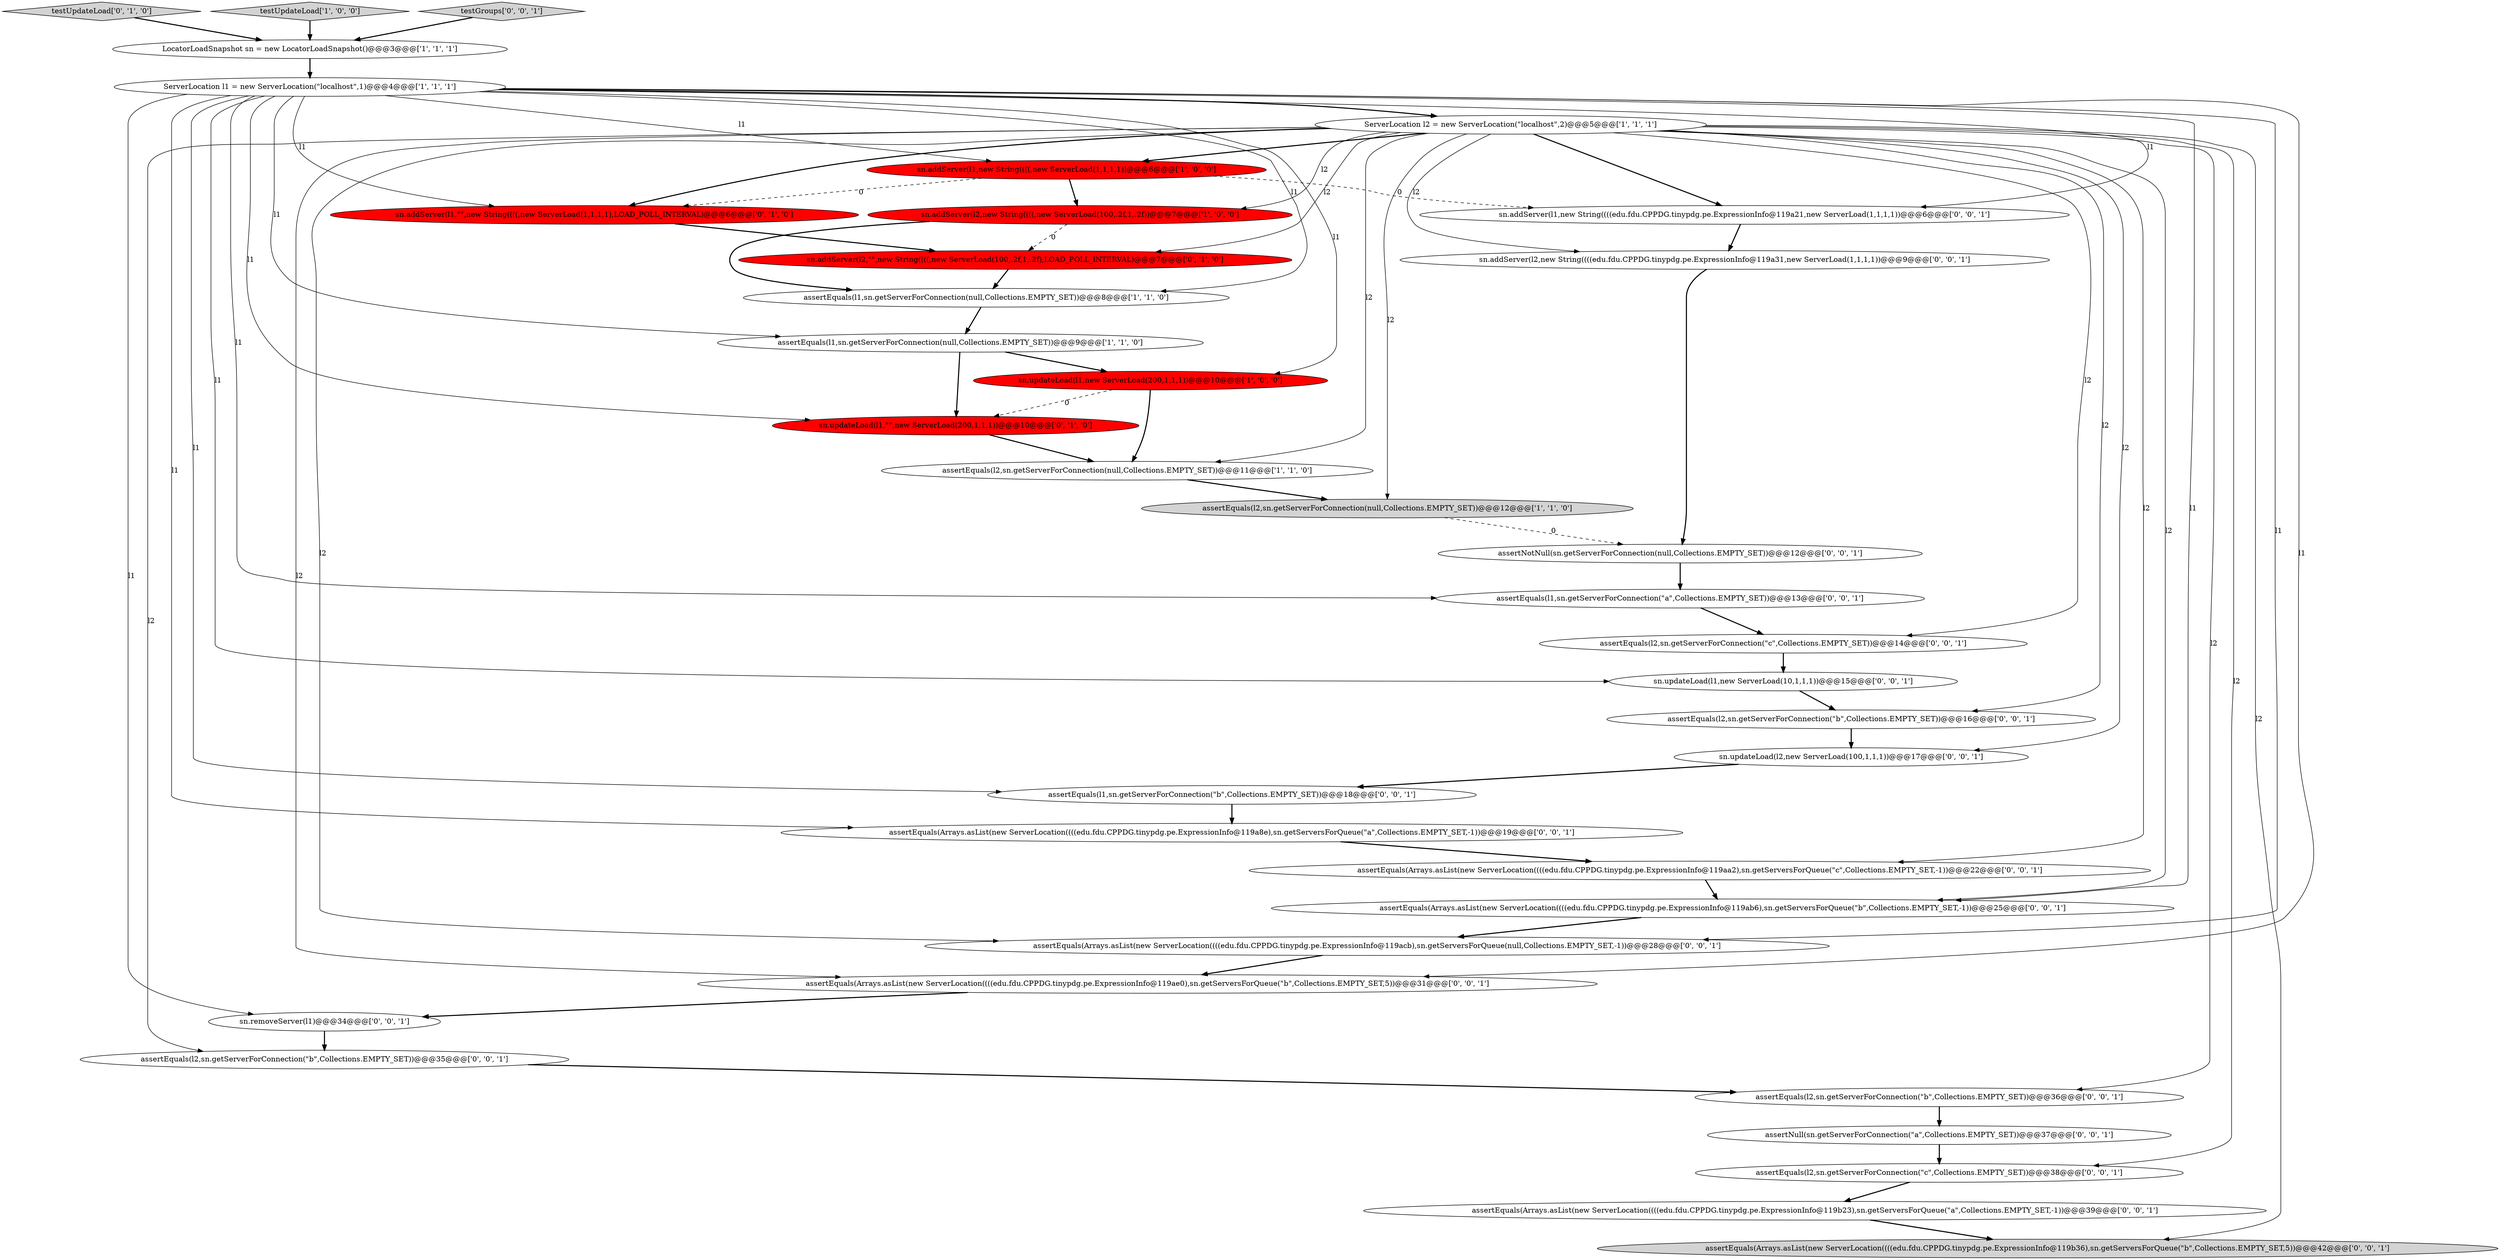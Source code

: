 digraph {
20 [style = filled, label = "assertNotNull(sn.getServerForConnection(null,Collections.EMPTY_SET))@@@12@@@['0', '0', '1']", fillcolor = white, shape = ellipse image = "AAA0AAABBB3BBB"];
31 [style = filled, label = "assertEquals(Arrays.asList(new ServerLocation((((edu.fdu.CPPDG.tinypdg.pe.ExpressionInfo@119acb),sn.getServersForQueue(null,Collections.EMPTY_SET,-1))@@@28@@@['0', '0', '1']", fillcolor = white, shape = ellipse image = "AAA0AAABBB3BBB"];
10 [style = filled, label = "assertEquals(l2,sn.getServerForConnection(null,Collections.EMPTY_SET))@@@11@@@['1', '1', '0']", fillcolor = white, shape = ellipse image = "AAA0AAABBB1BBB"];
13 [style = filled, label = "sn.addServer(l1,\"\",new String((((,new ServerLoad(1,1,1,1),LOAD_POLL_INTERVAL)@@@6@@@['0', '1', '0']", fillcolor = red, shape = ellipse image = "AAA1AAABBB2BBB"];
4 [style = filled, label = "sn.addServer(l1,new String((((,new ServerLoad(1,1,1,1))@@@6@@@['1', '0', '0']", fillcolor = red, shape = ellipse image = "AAA1AAABBB1BBB"];
12 [style = filled, label = "sn.updateLoad(l1,\"\",new ServerLoad(200,1,1,1))@@@10@@@['0', '1', '0']", fillcolor = red, shape = ellipse image = "AAA1AAABBB2BBB"];
28 [style = filled, label = "assertEquals(l2,sn.getServerForConnection(\"c\",Collections.EMPTY_SET))@@@14@@@['0', '0', '1']", fillcolor = white, shape = ellipse image = "AAA0AAABBB3BBB"];
29 [style = filled, label = "assertEquals(Arrays.asList(new ServerLocation((((edu.fdu.CPPDG.tinypdg.pe.ExpressionInfo@119aa2),sn.getServersForQueue(\"c\",Collections.EMPTY_SET,-1))@@@22@@@['0', '0', '1']", fillcolor = white, shape = ellipse image = "AAA0AAABBB3BBB"];
24 [style = filled, label = "sn.removeServer(l1)@@@34@@@['0', '0', '1']", fillcolor = white, shape = ellipse image = "AAA0AAABBB3BBB"];
11 [style = filled, label = "testUpdateLoad['0', '1', '0']", fillcolor = lightgray, shape = diamond image = "AAA0AAABBB2BBB"];
8 [style = filled, label = "ServerLocation l2 = new ServerLocation(\"localhost\",2)@@@5@@@['1', '1', '1']", fillcolor = white, shape = ellipse image = "AAA0AAABBB1BBB"];
27 [style = filled, label = "assertEquals(Arrays.asList(new ServerLocation((((edu.fdu.CPPDG.tinypdg.pe.ExpressionInfo@119ab6),sn.getServersForQueue(\"b\",Collections.EMPTY_SET,-1))@@@25@@@['0', '0', '1']", fillcolor = white, shape = ellipse image = "AAA0AAABBB3BBB"];
9 [style = filled, label = "ServerLocation l1 = new ServerLocation(\"localhost\",1)@@@4@@@['1', '1', '1']", fillcolor = white, shape = ellipse image = "AAA0AAABBB1BBB"];
1 [style = filled, label = "sn.updateLoad(l1,new ServerLoad(200,1,1,1))@@@10@@@['1', '0', '0']", fillcolor = red, shape = ellipse image = "AAA1AAABBB1BBB"];
0 [style = filled, label = "assertEquals(l1,sn.getServerForConnection(null,Collections.EMPTY_SET))@@@8@@@['1', '1', '0']", fillcolor = white, shape = ellipse image = "AAA0AAABBB1BBB"];
3 [style = filled, label = "testUpdateLoad['1', '0', '0']", fillcolor = lightgray, shape = diamond image = "AAA0AAABBB1BBB"];
33 [style = filled, label = "assertEquals(Arrays.asList(new ServerLocation((((edu.fdu.CPPDG.tinypdg.pe.ExpressionInfo@119ae0),sn.getServersForQueue(\"b\",Collections.EMPTY_SET,5))@@@31@@@['0', '0', '1']", fillcolor = white, shape = ellipse image = "AAA0AAABBB3BBB"];
23 [style = filled, label = "assertEquals(Arrays.asList(new ServerLocation((((edu.fdu.CPPDG.tinypdg.pe.ExpressionInfo@119b23),sn.getServersForQueue(\"a\",Collections.EMPTY_SET,-1))@@@39@@@['0', '0', '1']", fillcolor = white, shape = ellipse image = "AAA0AAABBB3BBB"];
34 [style = filled, label = "assertEquals(l2,sn.getServerForConnection(\"b\",Collections.EMPTY_SET))@@@36@@@['0', '0', '1']", fillcolor = white, shape = ellipse image = "AAA0AAABBB3BBB"];
18 [style = filled, label = "sn.addServer(l1,new String((((edu.fdu.CPPDG.tinypdg.pe.ExpressionInfo@119a21,new ServerLoad(1,1,1,1))@@@6@@@['0', '0', '1']", fillcolor = white, shape = ellipse image = "AAA0AAABBB3BBB"];
16 [style = filled, label = "sn.addServer(l2,new String((((edu.fdu.CPPDG.tinypdg.pe.ExpressionInfo@119a31,new ServerLoad(1,1,1,1))@@@9@@@['0', '0', '1']", fillcolor = white, shape = ellipse image = "AAA0AAABBB3BBB"];
14 [style = filled, label = "sn.addServer(l2,\"\",new String((((,new ServerLoad(100,.2f,1,.2f),LOAD_POLL_INTERVAL)@@@7@@@['0', '1', '0']", fillcolor = red, shape = ellipse image = "AAA1AAABBB2BBB"];
35 [style = filled, label = "assertEquals(Arrays.asList(new ServerLocation((((edu.fdu.CPPDG.tinypdg.pe.ExpressionInfo@119a8e),sn.getServersForQueue(\"a\",Collections.EMPTY_SET,-1))@@@19@@@['0', '0', '1']", fillcolor = white, shape = ellipse image = "AAA0AAABBB3BBB"];
22 [style = filled, label = "assertNull(sn.getServerForConnection(\"a\",Collections.EMPTY_SET))@@@37@@@['0', '0', '1']", fillcolor = white, shape = ellipse image = "AAA0AAABBB3BBB"];
26 [style = filled, label = "sn.updateLoad(l1,new ServerLoad(10,1,1,1))@@@15@@@['0', '0', '1']", fillcolor = white, shape = ellipse image = "AAA0AAABBB3BBB"];
25 [style = filled, label = "assertEquals(l2,sn.getServerForConnection(\"c\",Collections.EMPTY_SET))@@@38@@@['0', '0', '1']", fillcolor = white, shape = ellipse image = "AAA0AAABBB3BBB"];
36 [style = filled, label = "sn.updateLoad(l2,new ServerLoad(100,1,1,1))@@@17@@@['0', '0', '1']", fillcolor = white, shape = ellipse image = "AAA0AAABBB3BBB"];
7 [style = filled, label = "assertEquals(l1,sn.getServerForConnection(null,Collections.EMPTY_SET))@@@9@@@['1', '1', '0']", fillcolor = white, shape = ellipse image = "AAA0AAABBB1BBB"];
32 [style = filled, label = "assertEquals(l2,sn.getServerForConnection(\"b\",Collections.EMPTY_SET))@@@16@@@['0', '0', '1']", fillcolor = white, shape = ellipse image = "AAA0AAABBB3BBB"];
2 [style = filled, label = "assertEquals(l2,sn.getServerForConnection(null,Collections.EMPTY_SET))@@@12@@@['1', '1', '0']", fillcolor = lightgray, shape = ellipse image = "AAA0AAABBB1BBB"];
19 [style = filled, label = "testGroups['0', '0', '1']", fillcolor = lightgray, shape = diamond image = "AAA0AAABBB3BBB"];
17 [style = filled, label = "assertEquals(l2,sn.getServerForConnection(\"b\",Collections.EMPTY_SET))@@@35@@@['0', '0', '1']", fillcolor = white, shape = ellipse image = "AAA0AAABBB3BBB"];
30 [style = filled, label = "assertEquals(l1,sn.getServerForConnection(\"a\",Collections.EMPTY_SET))@@@13@@@['0', '0', '1']", fillcolor = white, shape = ellipse image = "AAA0AAABBB3BBB"];
6 [style = filled, label = "sn.addServer(l2,new String((((,new ServerLoad(100,.2f,1,.2f))@@@7@@@['1', '0', '0']", fillcolor = red, shape = ellipse image = "AAA1AAABBB1BBB"];
21 [style = filled, label = "assertEquals(l1,sn.getServerForConnection(\"b\",Collections.EMPTY_SET))@@@18@@@['0', '0', '1']", fillcolor = white, shape = ellipse image = "AAA0AAABBB3BBB"];
15 [style = filled, label = "assertEquals(Arrays.asList(new ServerLocation((((edu.fdu.CPPDG.tinypdg.pe.ExpressionInfo@119b36),sn.getServersForQueue(\"b\",Collections.EMPTY_SET,5))@@@42@@@['0', '0', '1']", fillcolor = lightgray, shape = ellipse image = "AAA0AAABBB3BBB"];
5 [style = filled, label = "LocatorLoadSnapshot sn = new LocatorLoadSnapshot()@@@3@@@['1', '1', '1']", fillcolor = white, shape = ellipse image = "AAA0AAABBB1BBB"];
8->34 [style = solid, label="l2"];
8->25 [style = solid, label="l2"];
22->25 [style = bold, label=""];
4->18 [style = dashed, label="0"];
7->1 [style = bold, label=""];
2->20 [style = dashed, label="0"];
26->32 [style = bold, label=""];
35->29 [style = bold, label=""];
5->9 [style = bold, label=""];
4->6 [style = bold, label=""];
7->12 [style = bold, label=""];
25->23 [style = bold, label=""];
8->18 [style = bold, label=""];
8->27 [style = solid, label="l2"];
9->31 [style = solid, label="l1"];
8->36 [style = solid, label="l2"];
9->30 [style = solid, label="l1"];
23->15 [style = bold, label=""];
8->32 [style = solid, label="l2"];
27->31 [style = bold, label=""];
28->26 [style = bold, label=""];
9->27 [style = solid, label="l1"];
8->16 [style = solid, label="l2"];
6->0 [style = bold, label=""];
9->21 [style = solid, label="l1"];
8->33 [style = solid, label="l2"];
9->4 [style = solid, label="l1"];
9->35 [style = solid, label="l1"];
8->14 [style = solid, label="l2"];
8->28 [style = solid, label="l2"];
9->8 [style = bold, label=""];
6->14 [style = dashed, label="0"];
34->22 [style = bold, label=""];
0->7 [style = bold, label=""];
8->2 [style = solid, label="l2"];
36->21 [style = bold, label=""];
19->5 [style = bold, label=""];
29->27 [style = bold, label=""];
11->5 [style = bold, label=""];
17->34 [style = bold, label=""];
3->5 [style = bold, label=""];
12->10 [style = bold, label=""];
9->0 [style = solid, label="l1"];
30->28 [style = bold, label=""];
9->13 [style = solid, label="l1"];
1->12 [style = dashed, label="0"];
14->0 [style = bold, label=""];
8->15 [style = solid, label="l2"];
33->24 [style = bold, label=""];
31->33 [style = bold, label=""];
24->17 [style = bold, label=""];
8->6 [style = solid, label="l2"];
32->36 [style = bold, label=""];
9->18 [style = solid, label="l1"];
8->31 [style = solid, label="l2"];
9->7 [style = solid, label="l1"];
10->2 [style = bold, label=""];
8->10 [style = solid, label="l2"];
8->4 [style = bold, label=""];
9->26 [style = solid, label="l1"];
21->35 [style = bold, label=""];
9->24 [style = solid, label="l1"];
20->30 [style = bold, label=""];
8->29 [style = solid, label="l2"];
1->10 [style = bold, label=""];
16->20 [style = bold, label=""];
4->13 [style = dashed, label="0"];
13->14 [style = bold, label=""];
9->12 [style = solid, label="l1"];
9->33 [style = solid, label="l1"];
8->13 [style = bold, label=""];
9->1 [style = solid, label="l1"];
8->17 [style = solid, label="l2"];
18->16 [style = bold, label=""];
}
